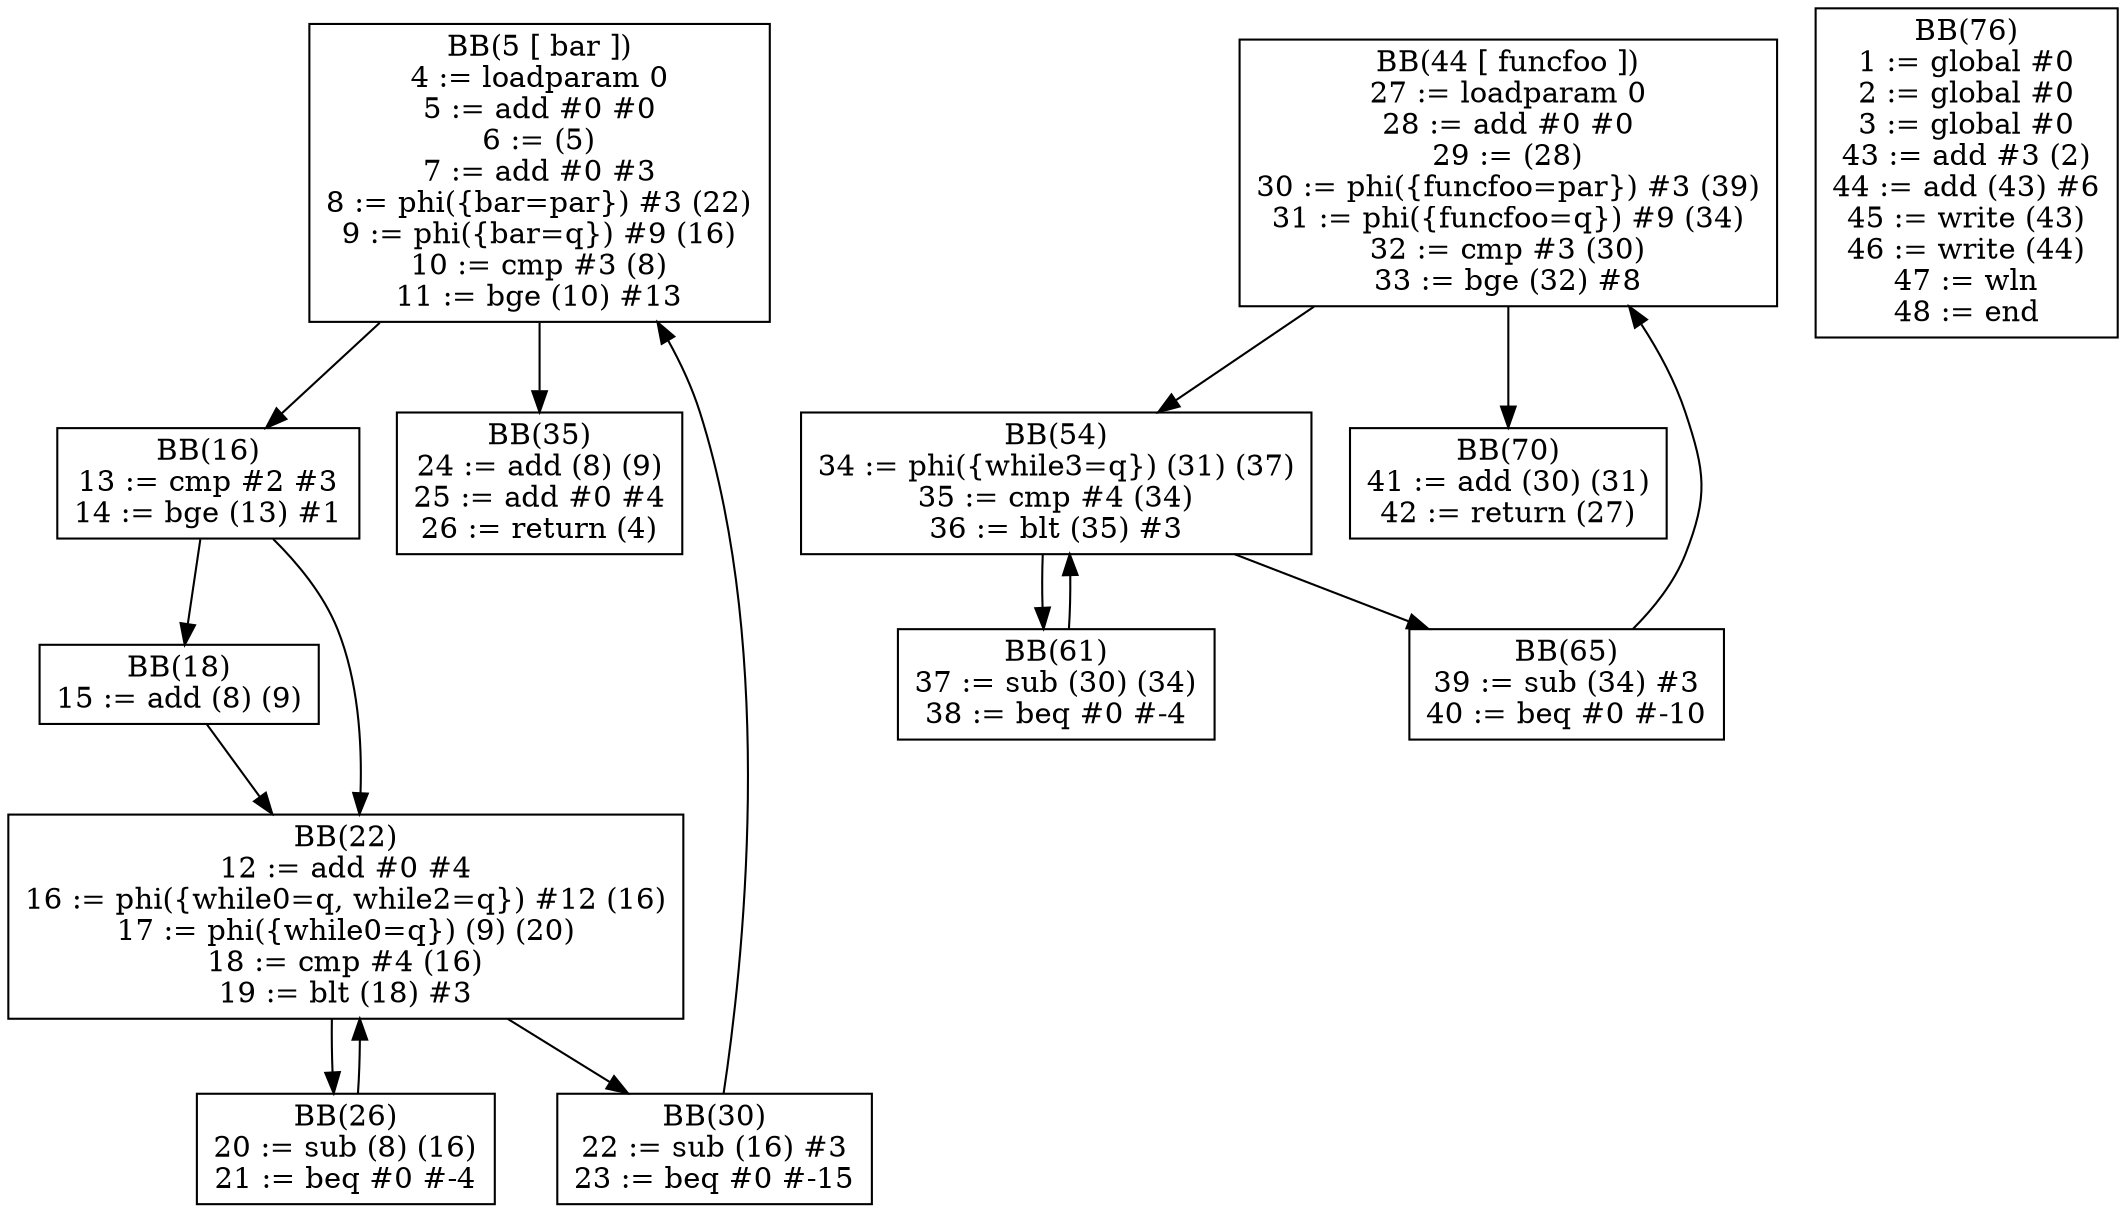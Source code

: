 digraph cfg {
BB5[shape = box, label = "BB(5 [ bar ])\n" + "4 := loadparam 0\n" + "5 := add #0 #0\n" + "6 := (5)\n" + "7 := add #0 #3\n" + "8 := phi({bar=par}) #3 (22)\n" + "9 := phi({bar=q}) #9 (16)\n" + "10 := cmp #3 (8)\n" + "11 := bge (10) #13\n"];
BB16[shape = box, label = "BB(16)\n" + "13 := cmp #2 #3\n" + "14 := bge (13) #1\n"];
BB35[shape = box, label = "BB(35)\n" + "24 := add (8) (9)\n" + "25 := add #0 #4\n" + "26 := return (4)\n"];
BB18[shape = box, label = "BB(18)\n" + "15 := add (8) (9)\n"];
BB22[shape = box, label = "BB(22)\n" + "12 := add #0 #4\n" + "16 := phi({while0=q, while2=q}) #12 (16)\n" + "17 := phi({while0=q}) (9) (20)\n" + "18 := cmp #4 (16)\n" + "19 := blt (18) #3\n"];
BB26[shape = box, label = "BB(26)\n" + "20 := sub (8) (16)\n" + "21 := beq #0 #-4\n"];
BB30[shape = box, label = "BB(30)\n" + "22 := sub (16) #3\n" + "23 := beq #0 #-15\n"];
BB5 -> BB16;
BB5 -> BB35;
BB16 -> BB18;
BB16 -> BB22;
BB18 -> BB22;
BB22 -> BB26;
BB22 -> BB30;
BB26 -> BB22;
BB30 -> BB5;

BB44[shape = box, label = "BB(44 [ funcfoo ])\n" + "27 := loadparam 0\n" + "28 := add #0 #0\n" + "29 := (28)\n" + "30 := phi({funcfoo=par}) #3 (39)\n" + "31 := phi({funcfoo=q}) #9 (34)\n" + "32 := cmp #3 (30)\n" + "33 := bge (32) #8\n"];
BB54[shape = box, label = "BB(54)\n" + "34 := phi({while3=q}) (31) (37)\n" + "35 := cmp #4 (34)\n" + "36 := blt (35) #3\n"];
BB70[shape = box, label = "BB(70)\n" + "41 := add (30) (31)\n" + "42 := return (27)\n"];
BB61[shape = box, label = "BB(61)\n" + "37 := sub (30) (34)\n" + "38 := beq #0 #-4\n"];
BB65[shape = box, label = "BB(65)\n" + "39 := sub (34) #3\n" + "40 := beq #0 #-10\n"];
BB44 -> BB54;
BB44 -> BB70;
BB54 -> BB61;
BB54 -> BB65;
BB61 -> BB54;
BB65 -> BB44;

BB76[shape = box, label = "BB(76)\n" + "1 := global #0\n" + "2 := global #0\n" + "3 := global #0\n" + "43 := add #3 (2)\n" + "44 := add (43) #6\n" + "45 := write (43)\n" + "46 := write (44)\n" + "47 := wln\n" + "48 := end\n"];
}
